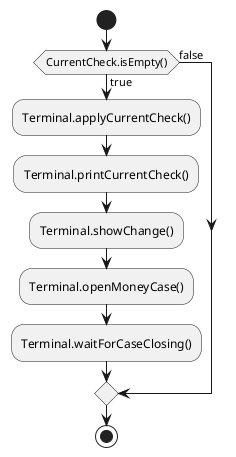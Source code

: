 @startuml
start
if (CurrentCheck.isEmpty()) then (true)
:Terminal.applyCurrentCheck();
:Terminal.printCurrentCheck();
:Terminal.showChange();
:Terminal.openMoneyCase();
:Terminal.waitForCaseClosing();
else(false)
endif
stop
@enduml

